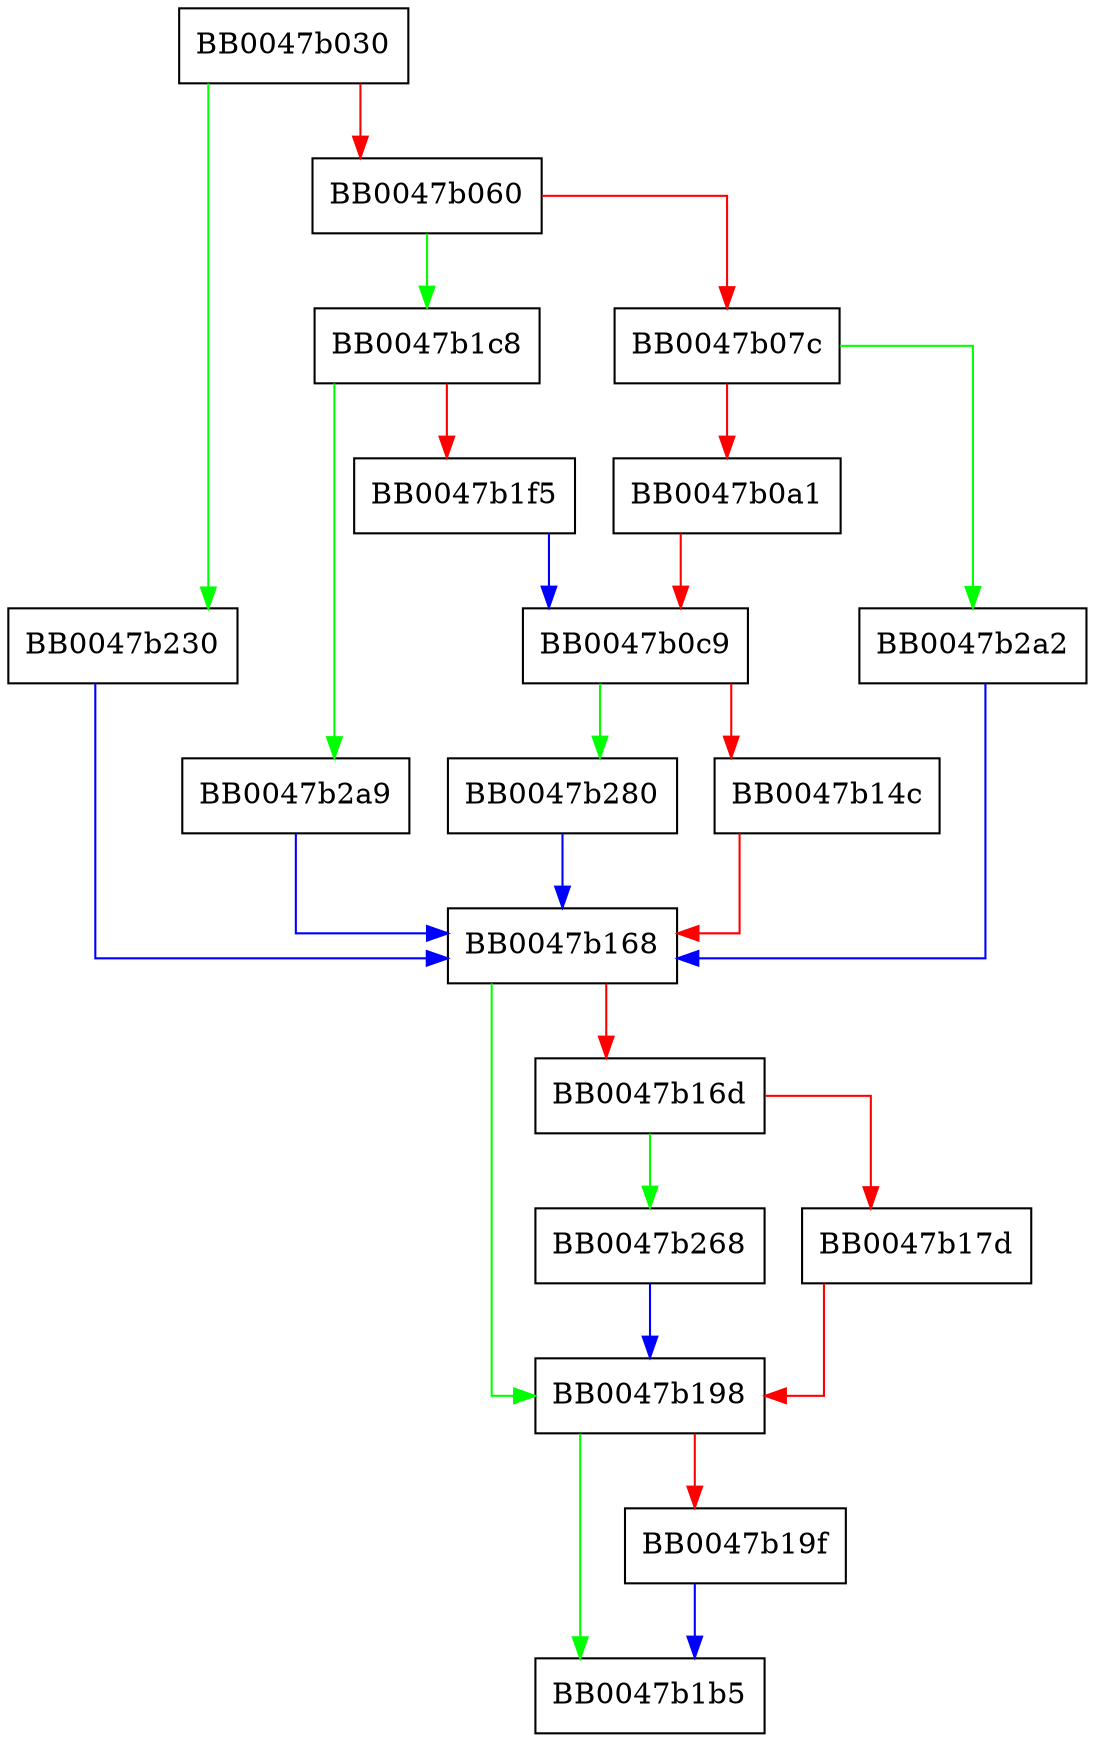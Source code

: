 digraph ssl_generate_master_secret {
  node [shape="box"];
  graph [splines=ortho];
  BB0047b030 -> BB0047b230 [color="green"];
  BB0047b030 -> BB0047b060 [color="red"];
  BB0047b060 -> BB0047b1c8 [color="green"];
  BB0047b060 -> BB0047b07c [color="red"];
  BB0047b07c -> BB0047b2a2 [color="green"];
  BB0047b07c -> BB0047b0a1 [color="red"];
  BB0047b0a1 -> BB0047b0c9 [color="red"];
  BB0047b0c9 -> BB0047b280 [color="green"];
  BB0047b0c9 -> BB0047b14c [color="red"];
  BB0047b14c -> BB0047b168 [color="red"];
  BB0047b168 -> BB0047b198 [color="green"];
  BB0047b168 -> BB0047b16d [color="red"];
  BB0047b16d -> BB0047b268 [color="green"];
  BB0047b16d -> BB0047b17d [color="red"];
  BB0047b17d -> BB0047b198 [color="red"];
  BB0047b198 -> BB0047b1b5 [color="green"];
  BB0047b198 -> BB0047b19f [color="red"];
  BB0047b19f -> BB0047b1b5 [color="blue"];
  BB0047b1c8 -> BB0047b2a9 [color="green"];
  BB0047b1c8 -> BB0047b1f5 [color="red"];
  BB0047b1f5 -> BB0047b0c9 [color="blue"];
  BB0047b230 -> BB0047b168 [color="blue"];
  BB0047b268 -> BB0047b198 [color="blue"];
  BB0047b280 -> BB0047b168 [color="blue"];
  BB0047b2a2 -> BB0047b168 [color="blue"];
  BB0047b2a9 -> BB0047b168 [color="blue"];
}